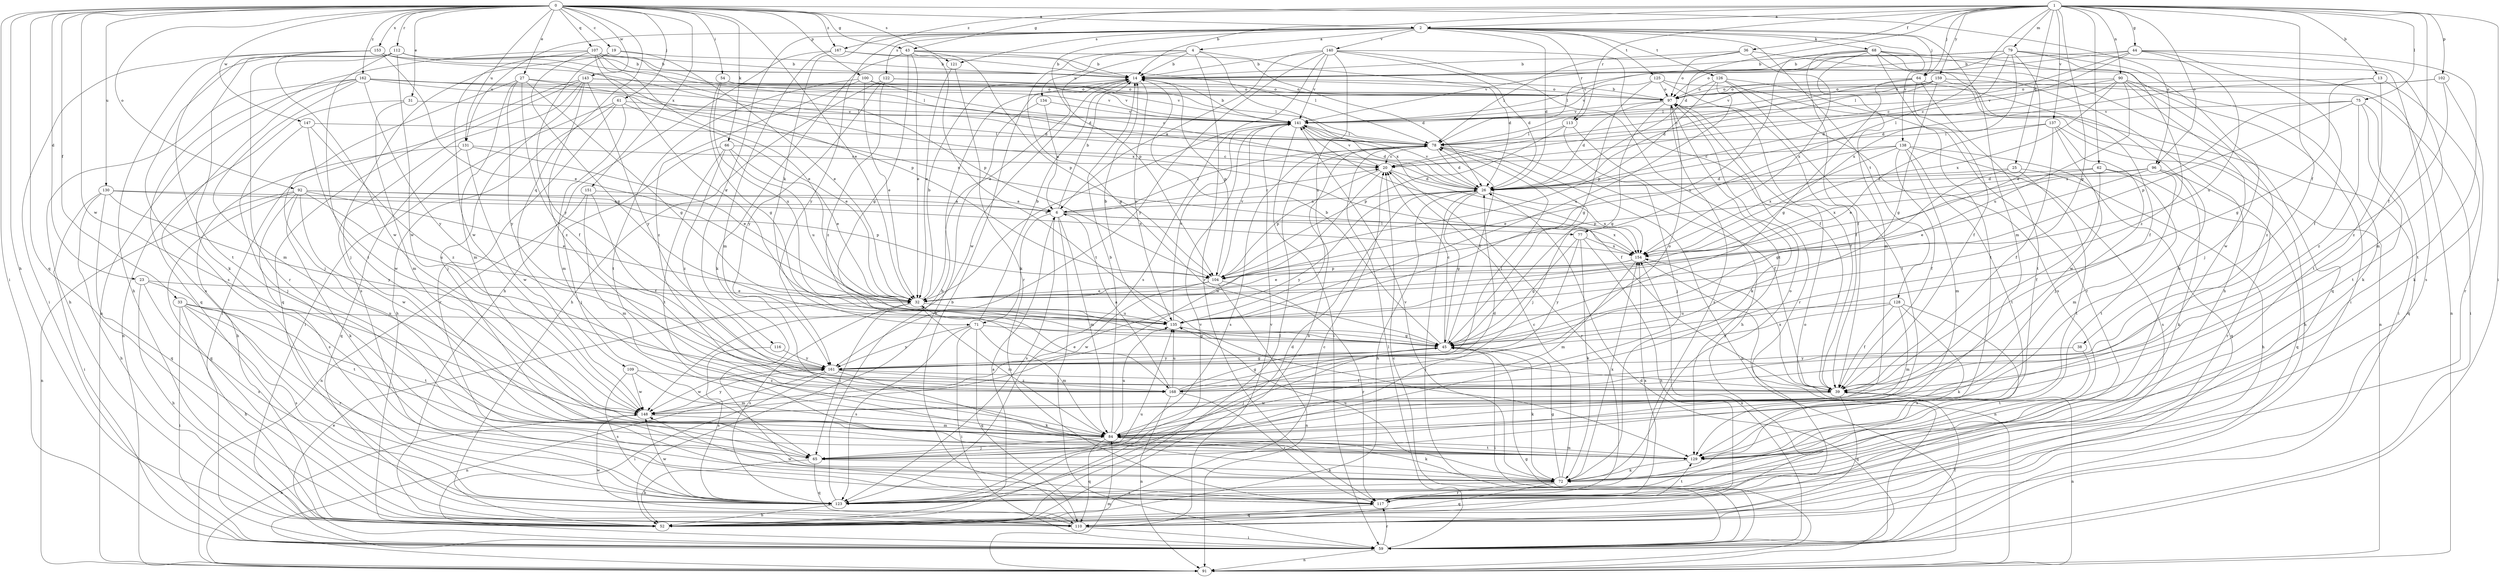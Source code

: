 strict digraph  {
0;
1;
2;
4;
6;
13;
14;
19;
20;
23;
25;
26;
27;
31;
32;
33;
36;
38;
39;
43;
44;
45;
52;
54;
59;
61;
62;
64;
65;
66;
68;
71;
72;
75;
77;
78;
79;
84;
90;
91;
92;
96;
97;
100;
102;
104;
107;
109;
110;
112;
113;
116;
117;
121;
122;
123;
125;
126;
128;
129;
130;
131;
134;
135;
137;
138;
140;
141;
143;
147;
148;
151;
153;
154;
159;
161;
162;
167;
168;
0 -> 2  [label=a];
0 -> 19  [label=c];
0 -> 23  [label=d];
0 -> 27  [label=e];
0 -> 31  [label=e];
0 -> 32  [label=e];
0 -> 33  [label=f];
0 -> 43  [label=g];
0 -> 52  [label=h];
0 -> 54  [label=i];
0 -> 59  [label=i];
0 -> 61  [label=j];
0 -> 66  [label=k];
0 -> 92  [label=o];
0 -> 96  [label=o];
0 -> 100  [label=p];
0 -> 107  [label=q];
0 -> 109  [label=q];
0 -> 110  [label=q];
0 -> 112  [label=r];
0 -> 121  [label=s];
0 -> 130  [label=u];
0 -> 131  [label=u];
0 -> 143  [label=w];
0 -> 147  [label=w];
0 -> 148  [label=w];
0 -> 151  [label=x];
0 -> 153  [label=x];
0 -> 162  [label=z];
0 -> 167  [label=z];
1 -> 2  [label=a];
1 -> 13  [label=b];
1 -> 14  [label=b];
1 -> 25  [label=d];
1 -> 26  [label=d];
1 -> 36  [label=f];
1 -> 38  [label=f];
1 -> 39  [label=f];
1 -> 43  [label=g];
1 -> 44  [label=g];
1 -> 45  [label=g];
1 -> 59  [label=i];
1 -> 62  [label=j];
1 -> 64  [label=j];
1 -> 75  [label=l];
1 -> 77  [label=l];
1 -> 79  [label=m];
1 -> 90  [label=n];
1 -> 96  [label=o];
1 -> 102  [label=p];
1 -> 113  [label=r];
1 -> 137  [label=v];
1 -> 159  [label=y];
1 -> 167  [label=z];
2 -> 4  [label=a];
2 -> 26  [label=d];
2 -> 64  [label=j];
2 -> 68  [label=k];
2 -> 71  [label=k];
2 -> 84  [label=m];
2 -> 104  [label=p];
2 -> 113  [label=r];
2 -> 116  [label=r];
2 -> 121  [label=s];
2 -> 122  [label=s];
2 -> 125  [label=t];
2 -> 126  [label=t];
2 -> 128  [label=t];
2 -> 131  [label=u];
2 -> 138  [label=v];
2 -> 140  [label=v];
2 -> 161  [label=y];
4 -> 14  [label=b];
4 -> 26  [label=d];
4 -> 32  [label=e];
4 -> 45  [label=g];
4 -> 117  [label=r];
4 -> 134  [label=u];
4 -> 154  [label=x];
6 -> 14  [label=b];
6 -> 20  [label=c];
6 -> 59  [label=i];
6 -> 71  [label=k];
6 -> 77  [label=l];
6 -> 78  [label=l];
6 -> 84  [label=m];
6 -> 123  [label=s];
6 -> 154  [label=x];
13 -> 45  [label=g];
13 -> 72  [label=k];
13 -> 97  [label=o];
13 -> 129  [label=t];
14 -> 97  [label=o];
14 -> 104  [label=p];
14 -> 135  [label=u];
14 -> 148  [label=w];
19 -> 14  [label=b];
19 -> 32  [label=e];
19 -> 65  [label=j];
19 -> 161  [label=y];
20 -> 26  [label=d];
20 -> 104  [label=p];
20 -> 117  [label=r];
20 -> 141  [label=v];
20 -> 148  [label=w];
23 -> 32  [label=e];
23 -> 52  [label=h];
23 -> 123  [label=s];
23 -> 129  [label=t];
25 -> 26  [label=d];
25 -> 45  [label=g];
25 -> 52  [label=h];
25 -> 129  [label=t];
26 -> 6  [label=a];
26 -> 45  [label=g];
26 -> 52  [label=h];
26 -> 59  [label=i];
26 -> 141  [label=v];
26 -> 154  [label=x];
26 -> 161  [label=y];
27 -> 26  [label=d];
27 -> 39  [label=f];
27 -> 45  [label=g];
27 -> 65  [label=j];
27 -> 84  [label=m];
27 -> 97  [label=o];
27 -> 161  [label=y];
31 -> 84  [label=m];
31 -> 91  [label=n];
31 -> 141  [label=v];
32 -> 14  [label=b];
32 -> 65  [label=j];
32 -> 84  [label=m];
32 -> 123  [label=s];
32 -> 135  [label=u];
33 -> 52  [label=h];
33 -> 59  [label=i];
33 -> 117  [label=r];
33 -> 123  [label=s];
33 -> 129  [label=t];
33 -> 135  [label=u];
36 -> 14  [label=b];
36 -> 72  [label=k];
36 -> 78  [label=l];
36 -> 97  [label=o];
36 -> 154  [label=x];
38 -> 129  [label=t];
38 -> 161  [label=y];
39 -> 32  [label=e];
39 -> 91  [label=n];
39 -> 110  [label=q];
39 -> 148  [label=w];
39 -> 154  [label=x];
43 -> 14  [label=b];
43 -> 26  [label=d];
43 -> 32  [label=e];
43 -> 45  [label=g];
43 -> 72  [label=k];
43 -> 104  [label=p];
43 -> 129  [label=t];
44 -> 14  [label=b];
44 -> 20  [label=c];
44 -> 39  [label=f];
44 -> 78  [label=l];
44 -> 84  [label=m];
44 -> 129  [label=t];
44 -> 135  [label=u];
44 -> 141  [label=v];
45 -> 14  [label=b];
45 -> 20  [label=c];
45 -> 59  [label=i];
45 -> 65  [label=j];
45 -> 72  [label=k];
45 -> 78  [label=l];
45 -> 161  [label=y];
52 -> 6  [label=a];
52 -> 20  [label=c];
52 -> 78  [label=l];
52 -> 141  [label=v];
54 -> 45  [label=g];
54 -> 97  [label=o];
54 -> 135  [label=u];
54 -> 141  [label=v];
59 -> 20  [label=c];
59 -> 32  [label=e];
59 -> 39  [label=f];
59 -> 78  [label=l];
59 -> 91  [label=n];
59 -> 97  [label=o];
59 -> 117  [label=r];
59 -> 154  [label=x];
61 -> 32  [label=e];
61 -> 52  [label=h];
61 -> 59  [label=i];
61 -> 84  [label=m];
61 -> 117  [label=r];
61 -> 141  [label=v];
62 -> 26  [label=d];
62 -> 39  [label=f];
62 -> 104  [label=p];
62 -> 110  [label=q];
62 -> 129  [label=t];
64 -> 26  [label=d];
64 -> 39  [label=f];
64 -> 45  [label=g];
64 -> 59  [label=i];
64 -> 97  [label=o];
64 -> 129  [label=t];
65 -> 52  [label=h];
65 -> 72  [label=k];
65 -> 110  [label=q];
66 -> 20  [label=c];
66 -> 32  [label=e];
66 -> 65  [label=j];
66 -> 129  [label=t];
66 -> 135  [label=u];
66 -> 168  [label=z];
68 -> 14  [label=b];
68 -> 39  [label=f];
68 -> 52  [label=h];
68 -> 59  [label=i];
68 -> 84  [label=m];
68 -> 91  [label=n];
68 -> 110  [label=q];
68 -> 129  [label=t];
68 -> 135  [label=u];
71 -> 14  [label=b];
71 -> 45  [label=g];
71 -> 59  [label=i];
71 -> 84  [label=m];
71 -> 110  [label=q];
71 -> 123  [label=s];
71 -> 161  [label=y];
72 -> 20  [label=c];
72 -> 45  [label=g];
72 -> 97  [label=o];
72 -> 110  [label=q];
72 -> 117  [label=r];
72 -> 123  [label=s];
72 -> 135  [label=u];
72 -> 141  [label=v];
72 -> 154  [label=x];
75 -> 104  [label=p];
75 -> 110  [label=q];
75 -> 129  [label=t];
75 -> 141  [label=v];
75 -> 154  [label=x];
75 -> 168  [label=z];
77 -> 45  [label=g];
77 -> 52  [label=h];
77 -> 72  [label=k];
77 -> 154  [label=x];
77 -> 161  [label=y];
78 -> 20  [label=c];
78 -> 26  [label=d];
78 -> 39  [label=f];
78 -> 52  [label=h];
78 -> 65  [label=j];
78 -> 91  [label=n];
78 -> 123  [label=s];
79 -> 14  [label=b];
79 -> 20  [label=c];
79 -> 32  [label=e];
79 -> 65  [label=j];
79 -> 78  [label=l];
79 -> 97  [label=o];
79 -> 123  [label=s];
79 -> 141  [label=v];
79 -> 154  [label=x];
79 -> 168  [label=z];
84 -> 14  [label=b];
84 -> 26  [label=d];
84 -> 65  [label=j];
84 -> 72  [label=k];
84 -> 110  [label=q];
84 -> 129  [label=t];
84 -> 135  [label=u];
90 -> 26  [label=d];
90 -> 72  [label=k];
90 -> 97  [label=o];
90 -> 135  [label=u];
90 -> 141  [label=v];
90 -> 148  [label=w];
90 -> 154  [label=x];
90 -> 168  [label=z];
91 -> 26  [label=d];
91 -> 45  [label=g];
91 -> 84  [label=m];
92 -> 6  [label=a];
92 -> 32  [label=e];
92 -> 72  [label=k];
92 -> 91  [label=n];
92 -> 104  [label=p];
92 -> 110  [label=q];
92 -> 123  [label=s];
92 -> 135  [label=u];
92 -> 148  [label=w];
96 -> 26  [label=d];
96 -> 32  [label=e];
96 -> 72  [label=k];
96 -> 84  [label=m];
96 -> 117  [label=r];
96 -> 154  [label=x];
97 -> 14  [label=b];
97 -> 26  [label=d];
97 -> 39  [label=f];
97 -> 45  [label=g];
97 -> 72  [label=k];
97 -> 117  [label=r];
97 -> 123  [label=s];
97 -> 141  [label=v];
100 -> 20  [label=c];
100 -> 32  [label=e];
100 -> 97  [label=o];
100 -> 129  [label=t];
100 -> 168  [label=z];
102 -> 26  [label=d];
102 -> 97  [label=o];
102 -> 117  [label=r];
102 -> 168  [label=z];
104 -> 32  [label=e];
104 -> 91  [label=n];
104 -> 117  [label=r];
104 -> 141  [label=v];
104 -> 148  [label=w];
107 -> 14  [label=b];
107 -> 26  [label=d];
107 -> 32  [label=e];
107 -> 45  [label=g];
107 -> 91  [label=n];
107 -> 104  [label=p];
107 -> 135  [label=u];
107 -> 148  [label=w];
109 -> 84  [label=m];
109 -> 123  [label=s];
109 -> 148  [label=w];
109 -> 168  [label=z];
110 -> 14  [label=b];
110 -> 59  [label=i];
110 -> 141  [label=v];
110 -> 148  [label=w];
112 -> 14  [label=b];
112 -> 72  [label=k];
112 -> 104  [label=p];
112 -> 117  [label=r];
112 -> 123  [label=s];
112 -> 129  [label=t];
112 -> 148  [label=w];
113 -> 52  [label=h];
113 -> 65  [label=j];
113 -> 78  [label=l];
113 -> 104  [label=p];
116 -> 123  [label=s];
116 -> 161  [label=y];
117 -> 110  [label=q];
117 -> 129  [label=t];
117 -> 148  [label=w];
117 -> 154  [label=x];
121 -> 32  [label=e];
121 -> 117  [label=r];
122 -> 52  [label=h];
122 -> 78  [label=l];
122 -> 97  [label=o];
122 -> 161  [label=y];
122 -> 168  [label=z];
123 -> 14  [label=b];
123 -> 26  [label=d];
123 -> 52  [label=h];
123 -> 135  [label=u];
123 -> 148  [label=w];
125 -> 39  [label=f];
125 -> 45  [label=g];
125 -> 91  [label=n];
125 -> 97  [label=o];
125 -> 141  [label=v];
126 -> 97  [label=o];
126 -> 104  [label=p];
126 -> 117  [label=r];
126 -> 123  [label=s];
126 -> 129  [label=t];
126 -> 135  [label=u];
128 -> 39  [label=f];
128 -> 72  [label=k];
128 -> 84  [label=m];
128 -> 123  [label=s];
128 -> 135  [label=u];
128 -> 161  [label=y];
129 -> 72  [label=k];
129 -> 84  [label=m];
130 -> 6  [label=a];
130 -> 52  [label=h];
130 -> 59  [label=i];
130 -> 110  [label=q];
130 -> 154  [label=x];
130 -> 161  [label=y];
131 -> 20  [label=c];
131 -> 32  [label=e];
131 -> 52  [label=h];
131 -> 110  [label=q];
131 -> 148  [label=w];
134 -> 6  [label=a];
134 -> 52  [label=h];
134 -> 141  [label=v];
135 -> 14  [label=b];
135 -> 45  [label=g];
135 -> 141  [label=v];
137 -> 32  [label=e];
137 -> 39  [label=f];
137 -> 52  [label=h];
137 -> 65  [label=j];
137 -> 78  [label=l];
137 -> 148  [label=w];
138 -> 20  [label=c];
138 -> 32  [label=e];
138 -> 39  [label=f];
138 -> 84  [label=m];
138 -> 110  [label=q];
138 -> 123  [label=s];
138 -> 129  [label=t];
138 -> 154  [label=x];
140 -> 6  [label=a];
140 -> 14  [label=b];
140 -> 26  [label=d];
140 -> 39  [label=f];
140 -> 123  [label=s];
140 -> 129  [label=t];
140 -> 135  [label=u];
140 -> 141  [label=v];
140 -> 161  [label=y];
141 -> 14  [label=b];
141 -> 26  [label=d];
141 -> 32  [label=e];
141 -> 39  [label=f];
141 -> 59  [label=i];
141 -> 78  [label=l];
143 -> 59  [label=i];
143 -> 65  [label=j];
143 -> 97  [label=o];
143 -> 110  [label=q];
143 -> 123  [label=s];
143 -> 141  [label=v];
143 -> 161  [label=y];
143 -> 168  [label=z];
147 -> 65  [label=j];
147 -> 78  [label=l];
147 -> 148  [label=w];
147 -> 168  [label=z];
148 -> 84  [label=m];
148 -> 91  [label=n];
148 -> 161  [label=y];
151 -> 6  [label=a];
151 -> 39  [label=f];
151 -> 84  [label=m];
151 -> 91  [label=n];
153 -> 14  [label=b];
153 -> 32  [label=e];
153 -> 52  [label=h];
153 -> 59  [label=i];
153 -> 78  [label=l];
153 -> 129  [label=t];
153 -> 148  [label=w];
153 -> 154  [label=x];
154 -> 32  [label=e];
154 -> 84  [label=m];
154 -> 91  [label=n];
154 -> 104  [label=p];
159 -> 20  [label=c];
159 -> 39  [label=f];
159 -> 45  [label=g];
159 -> 59  [label=i];
159 -> 78  [label=l];
159 -> 97  [label=o];
159 -> 141  [label=v];
161 -> 39  [label=f];
161 -> 45  [label=g];
161 -> 59  [label=i];
161 -> 72  [label=k];
161 -> 91  [label=n];
161 -> 148  [label=w];
161 -> 168  [label=z];
162 -> 52  [label=h];
162 -> 78  [label=l];
162 -> 84  [label=m];
162 -> 97  [label=o];
162 -> 110  [label=q];
162 -> 123  [label=s];
162 -> 141  [label=v];
162 -> 154  [label=x];
162 -> 161  [label=y];
167 -> 14  [label=b];
167 -> 52  [label=h];
167 -> 78  [label=l];
167 -> 84  [label=m];
168 -> 6  [label=a];
168 -> 45  [label=g];
168 -> 78  [label=l];
168 -> 91  [label=n];
168 -> 97  [label=o];
168 -> 117  [label=r];
168 -> 135  [label=u];
}
